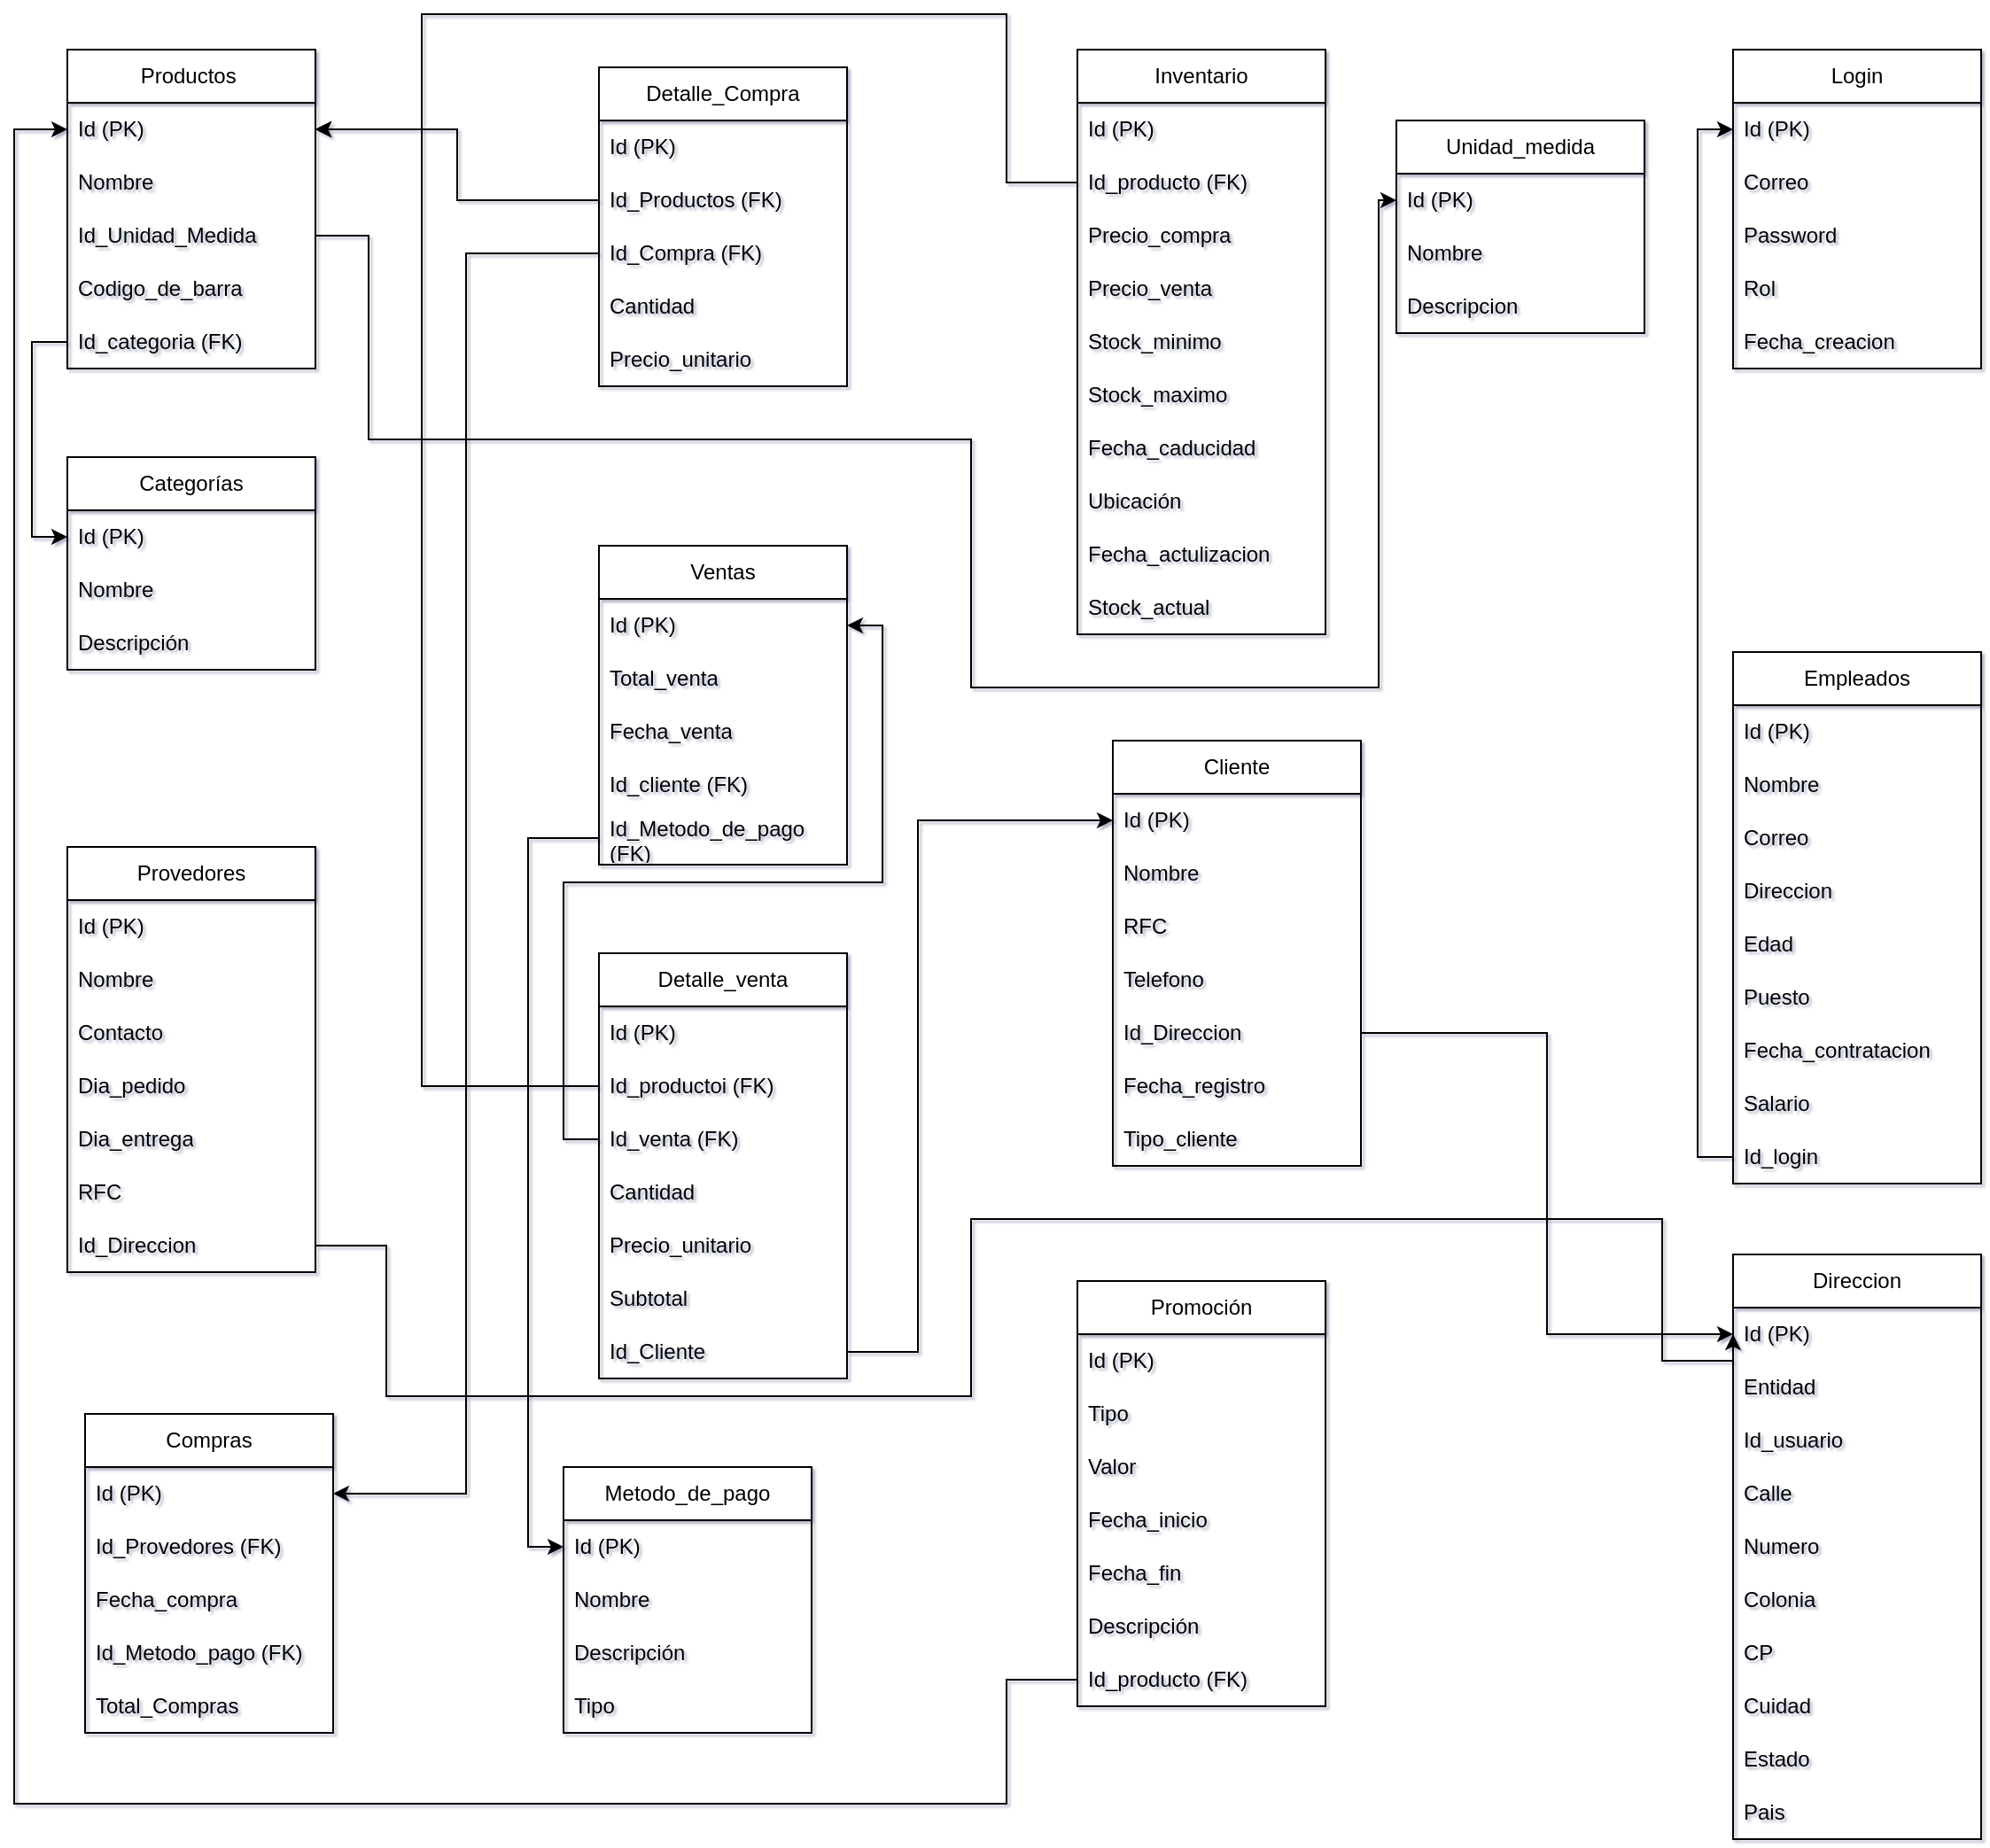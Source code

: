 <mxfile version="28.1.0">
  <diagram name="Página-1" id="s4iE3-bZNJo3ALk9w8a-">
    <mxGraphModel dx="1876" dy="790" grid="1" gridSize="10" guides="1" tooltips="1" connect="1" arrows="1" fold="1" page="1" pageScale="1" pageWidth="850" pageHeight="1100" background="none" math="0" shadow="1">
      <root>
        <mxCell id="0" />
        <mxCell id="1" parent="0" />
        <mxCell id="YJeVbVahB3bCU0krQ_hG-16" value="Compras" style="swimlane;fontStyle=0;childLayout=stackLayout;horizontal=1;startSize=30;horizontalStack=0;resizeParent=1;resizeParentMax=0;resizeLast=0;collapsible=1;marginBottom=0;whiteSpace=wrap;html=1;" parent="1" vertex="1">
          <mxGeometry x="50" y="810" width="140" height="180" as="geometry" />
        </mxCell>
        <mxCell id="YJeVbVahB3bCU0krQ_hG-17" value="Id (PK)" style="text;strokeColor=none;fillColor=none;align=left;verticalAlign=middle;spacingLeft=4;spacingRight=4;overflow=hidden;points=[[0,0.5],[1,0.5]];portConstraint=eastwest;rotatable=0;whiteSpace=wrap;html=1;" parent="YJeVbVahB3bCU0krQ_hG-16" vertex="1">
          <mxGeometry y="30" width="140" height="30" as="geometry" />
        </mxCell>
        <mxCell id="YJeVbVahB3bCU0krQ_hG-18" value="Id_Provedores (FK)" style="text;strokeColor=none;fillColor=none;align=left;verticalAlign=middle;spacingLeft=4;spacingRight=4;overflow=hidden;points=[[0,0.5],[1,0.5]];portConstraint=eastwest;rotatable=0;whiteSpace=wrap;html=1;" parent="YJeVbVahB3bCU0krQ_hG-16" vertex="1">
          <mxGeometry y="60" width="140" height="30" as="geometry" />
        </mxCell>
        <mxCell id="fTcTY6-zN0gqCaQh0SbR-51" value="Fecha_compra" style="text;strokeColor=none;fillColor=none;align=left;verticalAlign=middle;spacingLeft=4;spacingRight=4;overflow=hidden;points=[[0,0.5],[1,0.5]];portConstraint=eastwest;rotatable=0;whiteSpace=wrap;html=1;" parent="YJeVbVahB3bCU0krQ_hG-16" vertex="1">
          <mxGeometry y="90" width="140" height="30" as="geometry" />
        </mxCell>
        <mxCell id="fTcTY6-zN0gqCaQh0SbR-53" value="Id_Metodo_pago (FK)" style="text;strokeColor=none;fillColor=none;align=left;verticalAlign=middle;spacingLeft=4;spacingRight=4;overflow=hidden;points=[[0,0.5],[1,0.5]];portConstraint=eastwest;rotatable=0;whiteSpace=wrap;html=1;" parent="YJeVbVahB3bCU0krQ_hG-16" vertex="1">
          <mxGeometry y="120" width="140" height="30" as="geometry" />
        </mxCell>
        <mxCell id="YJeVbVahB3bCU0krQ_hG-19" value="Total_Compras" style="text;strokeColor=none;fillColor=none;align=left;verticalAlign=middle;spacingLeft=4;spacingRight=4;overflow=hidden;points=[[0,0.5],[1,0.5]];portConstraint=eastwest;rotatable=0;whiteSpace=wrap;html=1;" parent="YJeVbVahB3bCU0krQ_hG-16" vertex="1">
          <mxGeometry y="150" width="140" height="30" as="geometry" />
        </mxCell>
        <mxCell id="YJeVbVahB3bCU0krQ_hG-20" value="Detalle_Compra" style="swimlane;fontStyle=0;childLayout=stackLayout;horizontal=1;startSize=30;horizontalStack=0;resizeParent=1;resizeParentMax=0;resizeLast=0;collapsible=1;marginBottom=0;whiteSpace=wrap;html=1;" parent="1" vertex="1">
          <mxGeometry x="340" y="50" width="140" height="180" as="geometry" />
        </mxCell>
        <mxCell id="YJeVbVahB3bCU0krQ_hG-21" value="Id (PK)" style="text;strokeColor=none;fillColor=none;align=left;verticalAlign=middle;spacingLeft=4;spacingRight=4;overflow=hidden;points=[[0,0.5],[1,0.5]];portConstraint=eastwest;rotatable=0;whiteSpace=wrap;html=1;" parent="YJeVbVahB3bCU0krQ_hG-20" vertex="1">
          <mxGeometry y="30" width="140" height="30" as="geometry" />
        </mxCell>
        <mxCell id="YJeVbVahB3bCU0krQ_hG-22" value="Id_Productos (FK)" style="text;strokeColor=none;fillColor=none;align=left;verticalAlign=middle;spacingLeft=4;spacingRight=4;overflow=hidden;points=[[0,0.5],[1,0.5]];portConstraint=eastwest;rotatable=0;whiteSpace=wrap;html=1;" parent="YJeVbVahB3bCU0krQ_hG-20" vertex="1">
          <mxGeometry y="60" width="140" height="30" as="geometry" />
        </mxCell>
        <mxCell id="YJeVbVahB3bCU0krQ_hG-23" value="Id_Compra (FK)" style="text;strokeColor=none;fillColor=none;align=left;verticalAlign=middle;spacingLeft=4;spacingRight=4;overflow=hidden;points=[[0,0.5],[1,0.5]];portConstraint=eastwest;rotatable=0;whiteSpace=wrap;html=1;" parent="YJeVbVahB3bCU0krQ_hG-20" vertex="1">
          <mxGeometry y="90" width="140" height="30" as="geometry" />
        </mxCell>
        <mxCell id="fTcTY6-zN0gqCaQh0SbR-10" value="Cantidad" style="text;strokeColor=none;fillColor=none;align=left;verticalAlign=middle;spacingLeft=4;spacingRight=4;overflow=hidden;points=[[0,0.5],[1,0.5]];portConstraint=eastwest;rotatable=0;whiteSpace=wrap;html=1;" parent="YJeVbVahB3bCU0krQ_hG-20" vertex="1">
          <mxGeometry y="120" width="140" height="30" as="geometry" />
        </mxCell>
        <mxCell id="YJeVbVahB3bCU0krQ_hG-24" value="Precio_unitario" style="text;strokeColor=none;fillColor=none;align=left;verticalAlign=middle;spacingLeft=4;spacingRight=4;overflow=hidden;points=[[0,0.5],[1,0.5]];portConstraint=eastwest;rotatable=0;whiteSpace=wrap;html=1;" parent="YJeVbVahB3bCU0krQ_hG-20" vertex="1">
          <mxGeometry y="150" width="140" height="30" as="geometry" />
        </mxCell>
        <mxCell id="d5MRXI2OBpAzyRgP1LyC-1" value="Productos&amp;nbsp;" style="swimlane;fontStyle=0;childLayout=stackLayout;horizontal=1;startSize=30;horizontalStack=0;resizeParent=1;resizeParentMax=0;resizeLast=0;collapsible=1;marginBottom=0;whiteSpace=wrap;html=1;" parent="1" vertex="1">
          <mxGeometry x="40" y="40" width="140" height="180" as="geometry" />
        </mxCell>
        <mxCell id="d5MRXI2OBpAzyRgP1LyC-2" value="Id (PK)" style="text;strokeColor=none;fillColor=none;align=left;verticalAlign=middle;spacingLeft=4;spacingRight=4;overflow=hidden;points=[[0,0.5],[1,0.5]];portConstraint=eastwest;rotatable=0;whiteSpace=wrap;html=1;" parent="d5MRXI2OBpAzyRgP1LyC-1" vertex="1">
          <mxGeometry y="30" width="140" height="30" as="geometry" />
        </mxCell>
        <mxCell id="d5MRXI2OBpAzyRgP1LyC-3" value="Nombre" style="text;strokeColor=none;fillColor=none;align=left;verticalAlign=middle;spacingLeft=4;spacingRight=4;overflow=hidden;points=[[0,0.5],[1,0.5]];portConstraint=eastwest;rotatable=0;whiteSpace=wrap;html=1;" parent="d5MRXI2OBpAzyRgP1LyC-1" vertex="1">
          <mxGeometry y="60" width="140" height="30" as="geometry" />
        </mxCell>
        <mxCell id="d5MRXI2OBpAzyRgP1LyC-4" value="Id_Unidad_Medida" style="text;strokeColor=none;fillColor=none;align=left;verticalAlign=middle;spacingLeft=4;spacingRight=4;overflow=hidden;points=[[0,0.5],[1,0.5]];portConstraint=eastwest;rotatable=0;whiteSpace=wrap;html=1;" parent="d5MRXI2OBpAzyRgP1LyC-1" vertex="1">
          <mxGeometry y="90" width="140" height="30" as="geometry" />
        </mxCell>
        <mxCell id="fTcTY6-zN0gqCaQh0SbR-3" value="Codigo_de_barra" style="text;strokeColor=none;fillColor=none;align=left;verticalAlign=middle;spacingLeft=4;spacingRight=4;overflow=hidden;points=[[0,0.5],[1,0.5]];portConstraint=eastwest;rotatable=0;whiteSpace=wrap;html=1;" parent="d5MRXI2OBpAzyRgP1LyC-1" vertex="1">
          <mxGeometry y="120" width="140" height="30" as="geometry" />
        </mxCell>
        <mxCell id="fTcTY6-zN0gqCaQh0SbR-48" value="Id_categoria (FK)" style="text;strokeColor=none;fillColor=none;align=left;verticalAlign=middle;spacingLeft=4;spacingRight=4;overflow=hidden;points=[[0,0.5],[1,0.5]];portConstraint=eastwest;rotatable=0;whiteSpace=wrap;html=1;" parent="d5MRXI2OBpAzyRgP1LyC-1" vertex="1">
          <mxGeometry y="150" width="140" height="30" as="geometry" />
        </mxCell>
        <mxCell id="d5MRXI2OBpAzyRgP1LyC-5" value="Categorías" style="swimlane;fontStyle=0;childLayout=stackLayout;horizontal=1;startSize=30;horizontalStack=0;resizeParent=1;resizeParentMax=0;resizeLast=0;collapsible=1;marginBottom=0;whiteSpace=wrap;html=1;" parent="1" vertex="1">
          <mxGeometry x="40" y="270" width="140" height="120" as="geometry" />
        </mxCell>
        <mxCell id="d5MRXI2OBpAzyRgP1LyC-6" value="Id (PK)" style="text;strokeColor=none;fillColor=none;align=left;verticalAlign=middle;spacingLeft=4;spacingRight=4;overflow=hidden;points=[[0,0.5],[1,0.5]];portConstraint=eastwest;rotatable=0;whiteSpace=wrap;html=1;" parent="d5MRXI2OBpAzyRgP1LyC-5" vertex="1">
          <mxGeometry y="30" width="140" height="30" as="geometry" />
        </mxCell>
        <mxCell id="d5MRXI2OBpAzyRgP1LyC-7" value="Nombre" style="text;strokeColor=none;fillColor=none;align=left;verticalAlign=middle;spacingLeft=4;spacingRight=4;overflow=hidden;points=[[0,0.5],[1,0.5]];portConstraint=eastwest;rotatable=0;whiteSpace=wrap;html=1;" parent="d5MRXI2OBpAzyRgP1LyC-5" vertex="1">
          <mxGeometry y="60" width="140" height="30" as="geometry" />
        </mxCell>
        <mxCell id="fTcTY6-zN0gqCaQh0SbR-49" value="Descripción" style="text;strokeColor=none;fillColor=none;align=left;verticalAlign=middle;spacingLeft=4;spacingRight=4;overflow=hidden;points=[[0,0.5],[1,0.5]];portConstraint=eastwest;rotatable=0;whiteSpace=wrap;html=1;" parent="d5MRXI2OBpAzyRgP1LyC-5" vertex="1">
          <mxGeometry y="90" width="140" height="30" as="geometry" />
        </mxCell>
        <mxCell id="d5MRXI2OBpAzyRgP1LyC-9" value="Provedores" style="swimlane;fontStyle=0;childLayout=stackLayout;horizontal=1;startSize=30;horizontalStack=0;resizeParent=1;resizeParentMax=0;resizeLast=0;collapsible=1;marginBottom=0;whiteSpace=wrap;html=1;" parent="1" vertex="1">
          <mxGeometry x="40" y="490" width="140" height="240" as="geometry" />
        </mxCell>
        <mxCell id="d5MRXI2OBpAzyRgP1LyC-10" value="Id (PK)" style="text;strokeColor=none;fillColor=none;align=left;verticalAlign=middle;spacingLeft=4;spacingRight=4;overflow=hidden;points=[[0,0.5],[1,0.5]];portConstraint=eastwest;rotatable=0;whiteSpace=wrap;html=1;" parent="d5MRXI2OBpAzyRgP1LyC-9" vertex="1">
          <mxGeometry y="30" width="140" height="30" as="geometry" />
        </mxCell>
        <mxCell id="d5MRXI2OBpAzyRgP1LyC-11" value="Nombre" style="text;strokeColor=none;fillColor=none;align=left;verticalAlign=middle;spacingLeft=4;spacingRight=4;overflow=hidden;points=[[0,0.5],[1,0.5]];portConstraint=eastwest;rotatable=0;whiteSpace=wrap;html=1;" parent="d5MRXI2OBpAzyRgP1LyC-9" vertex="1">
          <mxGeometry y="60" width="140" height="30" as="geometry" />
        </mxCell>
        <mxCell id="d5MRXI2OBpAzyRgP1LyC-12" value="Contacto" style="text;strokeColor=none;fillColor=none;align=left;verticalAlign=middle;spacingLeft=4;spacingRight=4;overflow=hidden;points=[[0,0.5],[1,0.5]];portConstraint=eastwest;rotatable=0;whiteSpace=wrap;html=1;" parent="d5MRXI2OBpAzyRgP1LyC-9" vertex="1">
          <mxGeometry y="90" width="140" height="30" as="geometry" />
        </mxCell>
        <mxCell id="d5MRXI2OBpAzyRgP1LyC-13" value="Dia_pedido" style="text;strokeColor=none;fillColor=none;align=left;verticalAlign=middle;spacingLeft=4;spacingRight=4;overflow=hidden;points=[[0,0.5],[1,0.5]];portConstraint=eastwest;rotatable=0;whiteSpace=wrap;html=1;" parent="d5MRXI2OBpAzyRgP1LyC-9" vertex="1">
          <mxGeometry y="120" width="140" height="30" as="geometry" />
        </mxCell>
        <mxCell id="d5MRXI2OBpAzyRgP1LyC-14" value="Dia_entrega" style="text;strokeColor=none;fillColor=none;align=left;verticalAlign=middle;spacingLeft=4;spacingRight=4;overflow=hidden;points=[[0,0.5],[1,0.5]];portConstraint=eastwest;rotatable=0;whiteSpace=wrap;html=1;" parent="d5MRXI2OBpAzyRgP1LyC-9" vertex="1">
          <mxGeometry y="150" width="140" height="30" as="geometry" />
        </mxCell>
        <mxCell id="fTcTY6-zN0gqCaQh0SbR-5" value="RFC" style="text;strokeColor=none;fillColor=none;align=left;verticalAlign=middle;spacingLeft=4;spacingRight=4;overflow=hidden;points=[[0,0.5],[1,0.5]];portConstraint=eastwest;rotatable=0;whiteSpace=wrap;html=1;" parent="d5MRXI2OBpAzyRgP1LyC-9" vertex="1">
          <mxGeometry y="180" width="140" height="30" as="geometry" />
        </mxCell>
        <mxCell id="fTcTY6-zN0gqCaQh0SbR-6" value="Id_Direccion" style="text;strokeColor=none;fillColor=none;align=left;verticalAlign=middle;spacingLeft=4;spacingRight=4;overflow=hidden;points=[[0,0.5],[1,0.5]];portConstraint=eastwest;rotatable=0;whiteSpace=wrap;html=1;" parent="d5MRXI2OBpAzyRgP1LyC-9" vertex="1">
          <mxGeometry y="210" width="140" height="30" as="geometry" />
        </mxCell>
        <mxCell id="d5MRXI2OBpAzyRgP1LyC-15" value="Ventas" style="swimlane;fontStyle=0;childLayout=stackLayout;horizontal=1;startSize=30;horizontalStack=0;resizeParent=1;resizeParentMax=0;resizeLast=0;collapsible=1;marginBottom=0;whiteSpace=wrap;html=1;" parent="1" vertex="1">
          <mxGeometry x="340" y="320" width="140" height="180" as="geometry" />
        </mxCell>
        <mxCell id="d5MRXI2OBpAzyRgP1LyC-16" value="Id (PK)" style="text;strokeColor=none;fillColor=none;align=left;verticalAlign=middle;spacingLeft=4;spacingRight=4;overflow=hidden;points=[[0,0.5],[1,0.5]];portConstraint=eastwest;rotatable=0;whiteSpace=wrap;html=1;" parent="d5MRXI2OBpAzyRgP1LyC-15" vertex="1">
          <mxGeometry y="30" width="140" height="30" as="geometry" />
        </mxCell>
        <mxCell id="d5MRXI2OBpAzyRgP1LyC-17" value="Total_venta" style="text;strokeColor=none;fillColor=none;align=left;verticalAlign=middle;spacingLeft=4;spacingRight=4;overflow=hidden;points=[[0,0.5],[1,0.5]];portConstraint=eastwest;rotatable=0;whiteSpace=wrap;html=1;" parent="d5MRXI2OBpAzyRgP1LyC-15" vertex="1">
          <mxGeometry y="60" width="140" height="30" as="geometry" />
        </mxCell>
        <mxCell id="d5MRXI2OBpAzyRgP1LyC-18" value="Fecha_venta" style="text;strokeColor=none;fillColor=none;align=left;verticalAlign=middle;spacingLeft=4;spacingRight=4;overflow=hidden;points=[[0,0.5],[1,0.5]];portConstraint=eastwest;rotatable=0;whiteSpace=wrap;html=1;" parent="d5MRXI2OBpAzyRgP1LyC-15" vertex="1">
          <mxGeometry y="90" width="140" height="30" as="geometry" />
        </mxCell>
        <mxCell id="d5MRXI2OBpAzyRgP1LyC-19" value="Id_cliente (FK)" style="text;strokeColor=none;fillColor=none;align=left;verticalAlign=middle;spacingLeft=4;spacingRight=4;overflow=hidden;points=[[0,0.5],[1,0.5]];portConstraint=eastwest;rotatable=0;whiteSpace=wrap;html=1;" parent="d5MRXI2OBpAzyRgP1LyC-15" vertex="1">
          <mxGeometry y="120" width="140" height="30" as="geometry" />
        </mxCell>
        <mxCell id="fTcTY6-zN0gqCaQh0SbR-18" value="Id_Metodo_de_pago (FK)" style="text;strokeColor=none;fillColor=none;align=left;verticalAlign=middle;spacingLeft=4;spacingRight=4;overflow=hidden;points=[[0,0.5],[1,0.5]];portConstraint=eastwest;rotatable=0;whiteSpace=wrap;html=1;" parent="d5MRXI2OBpAzyRgP1LyC-15" vertex="1">
          <mxGeometry y="150" width="140" height="30" as="geometry" />
        </mxCell>
        <mxCell id="d5MRXI2OBpAzyRgP1LyC-20" value="Detalle_venta" style="swimlane;fontStyle=0;childLayout=stackLayout;horizontal=1;startSize=30;horizontalStack=0;resizeParent=1;resizeParentMax=0;resizeLast=0;collapsible=1;marginBottom=0;whiteSpace=wrap;html=1;" parent="1" vertex="1">
          <mxGeometry x="340" y="550" width="140" height="240" as="geometry" />
        </mxCell>
        <mxCell id="d5MRXI2OBpAzyRgP1LyC-21" value="Id (PK)" style="text;strokeColor=none;fillColor=none;align=left;verticalAlign=middle;spacingLeft=4;spacingRight=4;overflow=hidden;points=[[0,0.5],[1,0.5]];portConstraint=eastwest;rotatable=0;whiteSpace=wrap;html=1;" parent="d5MRXI2OBpAzyRgP1LyC-20" vertex="1">
          <mxGeometry y="30" width="140" height="30" as="geometry" />
        </mxCell>
        <mxCell id="d5MRXI2OBpAzyRgP1LyC-22" value="Id_productoi (FK)" style="text;strokeColor=none;fillColor=none;align=left;verticalAlign=middle;spacingLeft=4;spacingRight=4;overflow=hidden;points=[[0,0.5],[1,0.5]];portConstraint=eastwest;rotatable=0;whiteSpace=wrap;html=1;" parent="d5MRXI2OBpAzyRgP1LyC-20" vertex="1">
          <mxGeometry y="60" width="140" height="30" as="geometry" />
        </mxCell>
        <mxCell id="d5MRXI2OBpAzyRgP1LyC-23" value="Id_venta (FK)" style="text;strokeColor=none;fillColor=none;align=left;verticalAlign=middle;spacingLeft=4;spacingRight=4;overflow=hidden;points=[[0,0.5],[1,0.5]];portConstraint=eastwest;rotatable=0;whiteSpace=wrap;html=1;" parent="d5MRXI2OBpAzyRgP1LyC-20" vertex="1">
          <mxGeometry y="90" width="140" height="30" as="geometry" />
        </mxCell>
        <mxCell id="d5MRXI2OBpAzyRgP1LyC-24" value="Cantidad" style="text;strokeColor=none;fillColor=none;align=left;verticalAlign=middle;spacingLeft=4;spacingRight=4;overflow=hidden;points=[[0,0.5],[1,0.5]];portConstraint=eastwest;rotatable=0;whiteSpace=wrap;html=1;" parent="d5MRXI2OBpAzyRgP1LyC-20" vertex="1">
          <mxGeometry y="120" width="140" height="30" as="geometry" />
        </mxCell>
        <mxCell id="fTcTY6-zN0gqCaQh0SbR-42" value="Precio_unitario" style="text;strokeColor=none;fillColor=none;align=left;verticalAlign=middle;spacingLeft=4;spacingRight=4;overflow=hidden;points=[[0,0.5],[1,0.5]];portConstraint=eastwest;rotatable=0;whiteSpace=wrap;html=1;" parent="d5MRXI2OBpAzyRgP1LyC-20" vertex="1">
          <mxGeometry y="150" width="140" height="30" as="geometry" />
        </mxCell>
        <mxCell id="fTcTY6-zN0gqCaQh0SbR-43" value="Subtotal" style="text;strokeColor=none;fillColor=none;align=left;verticalAlign=middle;spacingLeft=4;spacingRight=4;overflow=hidden;points=[[0,0.5],[1,0.5]];portConstraint=eastwest;rotatable=0;whiteSpace=wrap;html=1;" parent="d5MRXI2OBpAzyRgP1LyC-20" vertex="1">
          <mxGeometry y="180" width="140" height="30" as="geometry" />
        </mxCell>
        <mxCell id="9qSJsXjhK35LkhA7qjDw-17" value="Id_Cliente" style="text;strokeColor=none;fillColor=none;align=left;verticalAlign=middle;spacingLeft=4;spacingRight=4;overflow=hidden;points=[[0,0.5],[1,0.5]];portConstraint=eastwest;rotatable=0;whiteSpace=wrap;html=1;" vertex="1" parent="d5MRXI2OBpAzyRgP1LyC-20">
          <mxGeometry y="210" width="140" height="30" as="geometry" />
        </mxCell>
        <mxCell id="d5MRXI2OBpAzyRgP1LyC-25" value="Inventario" style="swimlane;fontStyle=0;childLayout=stackLayout;horizontal=1;startSize=30;horizontalStack=0;resizeParent=1;resizeParentMax=0;resizeLast=0;collapsible=1;marginBottom=0;whiteSpace=wrap;html=1;" parent="1" vertex="1">
          <mxGeometry x="610" y="40" width="140" height="330" as="geometry" />
        </mxCell>
        <mxCell id="d5MRXI2OBpAzyRgP1LyC-26" value="Id (PK)" style="text;strokeColor=none;fillColor=none;align=left;verticalAlign=middle;spacingLeft=4;spacingRight=4;overflow=hidden;points=[[0,0.5],[1,0.5]];portConstraint=eastwest;rotatable=0;whiteSpace=wrap;html=1;" parent="d5MRXI2OBpAzyRgP1LyC-25" vertex="1">
          <mxGeometry y="30" width="140" height="30" as="geometry" />
        </mxCell>
        <mxCell id="d5MRXI2OBpAzyRgP1LyC-27" value="Id_producto (FK)" style="text;strokeColor=none;fillColor=none;align=left;verticalAlign=middle;spacingLeft=4;spacingRight=4;overflow=hidden;points=[[0,0.5],[1,0.5]];portConstraint=eastwest;rotatable=0;whiteSpace=wrap;html=1;" parent="d5MRXI2OBpAzyRgP1LyC-25" vertex="1">
          <mxGeometry y="60" width="140" height="30" as="geometry" />
        </mxCell>
        <mxCell id="d5MRXI2OBpAzyRgP1LyC-28" value="Precio_compra" style="text;strokeColor=none;fillColor=none;align=left;verticalAlign=middle;spacingLeft=4;spacingRight=4;overflow=hidden;points=[[0,0.5],[1,0.5]];portConstraint=eastwest;rotatable=0;whiteSpace=wrap;html=1;" parent="d5MRXI2OBpAzyRgP1LyC-25" vertex="1">
          <mxGeometry y="90" width="140" height="30" as="geometry" />
        </mxCell>
        <mxCell id="d5MRXI2OBpAzyRgP1LyC-29" value="Precio_venta" style="text;strokeColor=none;fillColor=none;align=left;verticalAlign=middle;spacingLeft=4;spacingRight=4;overflow=hidden;points=[[0,0.5],[1,0.5]];portConstraint=eastwest;rotatable=0;whiteSpace=wrap;html=1;" parent="d5MRXI2OBpAzyRgP1LyC-25" vertex="1">
          <mxGeometry y="120" width="140" height="30" as="geometry" />
        </mxCell>
        <mxCell id="d5MRXI2OBpAzyRgP1LyC-30" value="Stock_minimo" style="text;strokeColor=none;fillColor=none;align=left;verticalAlign=middle;spacingLeft=4;spacingRight=4;overflow=hidden;points=[[0,0.5],[1,0.5]];portConstraint=eastwest;rotatable=0;whiteSpace=wrap;html=1;" parent="d5MRXI2OBpAzyRgP1LyC-25" vertex="1">
          <mxGeometry y="150" width="140" height="30" as="geometry" />
        </mxCell>
        <mxCell id="d5MRXI2OBpAzyRgP1LyC-31" value="Stock_maximo" style="text;strokeColor=none;fillColor=none;align=left;verticalAlign=middle;spacingLeft=4;spacingRight=4;overflow=hidden;points=[[0,0.5],[1,0.5]];portConstraint=eastwest;rotatable=0;whiteSpace=wrap;html=1;" parent="d5MRXI2OBpAzyRgP1LyC-25" vertex="1">
          <mxGeometry y="180" width="140" height="30" as="geometry" />
        </mxCell>
        <mxCell id="d5MRXI2OBpAzyRgP1LyC-32" value="Fecha_caducidad" style="text;strokeColor=none;fillColor=none;align=left;verticalAlign=middle;spacingLeft=4;spacingRight=4;overflow=hidden;points=[[0,0.5],[1,0.5]];portConstraint=eastwest;rotatable=0;whiteSpace=wrap;html=1;" parent="d5MRXI2OBpAzyRgP1LyC-25" vertex="1">
          <mxGeometry y="210" width="140" height="30" as="geometry" />
        </mxCell>
        <mxCell id="fTcTY6-zN0gqCaQh0SbR-14" value="Ubicación" style="text;strokeColor=none;fillColor=none;align=left;verticalAlign=middle;spacingLeft=4;spacingRight=4;overflow=hidden;points=[[0,0.5],[1,0.5]];portConstraint=eastwest;rotatable=0;whiteSpace=wrap;html=1;" parent="d5MRXI2OBpAzyRgP1LyC-25" vertex="1">
          <mxGeometry y="240" width="140" height="30" as="geometry" />
        </mxCell>
        <mxCell id="fTcTY6-zN0gqCaQh0SbR-15" value="Fecha_actulizacion" style="text;strokeColor=none;fillColor=none;align=left;verticalAlign=middle;spacingLeft=4;spacingRight=4;overflow=hidden;points=[[0,0.5],[1,0.5]];portConstraint=eastwest;rotatable=0;whiteSpace=wrap;html=1;" parent="d5MRXI2OBpAzyRgP1LyC-25" vertex="1">
          <mxGeometry y="270" width="140" height="30" as="geometry" />
        </mxCell>
        <mxCell id="fTcTY6-zN0gqCaQh0SbR-45" value="Stock_actual" style="text;strokeColor=none;fillColor=none;align=left;verticalAlign=middle;spacingLeft=4;spacingRight=4;overflow=hidden;points=[[0,0.5],[1,0.5]];portConstraint=eastwest;rotatable=0;whiteSpace=wrap;html=1;" parent="d5MRXI2OBpAzyRgP1LyC-25" vertex="1">
          <mxGeometry y="300" width="140" height="30" as="geometry" />
        </mxCell>
        <mxCell id="d5MRXI2OBpAzyRgP1LyC-33" value="Cliente" style="swimlane;fontStyle=0;childLayout=stackLayout;horizontal=1;startSize=30;horizontalStack=0;resizeParent=1;resizeParentMax=0;resizeLast=0;collapsible=1;marginBottom=0;whiteSpace=wrap;html=1;" parent="1" vertex="1">
          <mxGeometry x="630" y="430" width="140" height="240" as="geometry" />
        </mxCell>
        <mxCell id="d5MRXI2OBpAzyRgP1LyC-34" value="Id (PK)" style="text;strokeColor=none;fillColor=none;align=left;verticalAlign=middle;spacingLeft=4;spacingRight=4;overflow=hidden;points=[[0,0.5],[1,0.5]];portConstraint=eastwest;rotatable=0;whiteSpace=wrap;html=1;" parent="d5MRXI2OBpAzyRgP1LyC-33" vertex="1">
          <mxGeometry y="30" width="140" height="30" as="geometry" />
        </mxCell>
        <mxCell id="d5MRXI2OBpAzyRgP1LyC-35" value="Nombre" style="text;strokeColor=none;fillColor=none;align=left;verticalAlign=middle;spacingLeft=4;spacingRight=4;overflow=hidden;points=[[0,0.5],[1,0.5]];portConstraint=eastwest;rotatable=0;whiteSpace=wrap;html=1;" parent="d5MRXI2OBpAzyRgP1LyC-33" vertex="1">
          <mxGeometry y="60" width="140" height="30" as="geometry" />
        </mxCell>
        <mxCell id="d5MRXI2OBpAzyRgP1LyC-53" value="RFC" style="text;strokeColor=none;fillColor=none;align=left;verticalAlign=middle;spacingLeft=4;spacingRight=4;overflow=hidden;points=[[0,0.5],[1,0.5]];portConstraint=eastwest;rotatable=0;whiteSpace=wrap;html=1;" parent="d5MRXI2OBpAzyRgP1LyC-33" vertex="1">
          <mxGeometry y="90" width="140" height="30" as="geometry" />
        </mxCell>
        <mxCell id="d5MRXI2OBpAzyRgP1LyC-54" value="Telefono" style="text;strokeColor=none;fillColor=none;align=left;verticalAlign=middle;spacingLeft=4;spacingRight=4;overflow=hidden;points=[[0,0.5],[1,0.5]];portConstraint=eastwest;rotatable=0;whiteSpace=wrap;html=1;" parent="d5MRXI2OBpAzyRgP1LyC-33" vertex="1">
          <mxGeometry y="120" width="140" height="30" as="geometry" />
        </mxCell>
        <mxCell id="d5MRXI2OBpAzyRgP1LyC-55" value="Id_Direccion" style="text;strokeColor=none;fillColor=none;align=left;verticalAlign=middle;spacingLeft=4;spacingRight=4;overflow=hidden;points=[[0,0.5],[1,0.5]];portConstraint=eastwest;rotatable=0;whiteSpace=wrap;html=1;" parent="d5MRXI2OBpAzyRgP1LyC-33" vertex="1">
          <mxGeometry y="150" width="140" height="30" as="geometry" />
        </mxCell>
        <mxCell id="fTcTY6-zN0gqCaQh0SbR-16" value="Fecha_registro" style="text;strokeColor=none;fillColor=none;align=left;verticalAlign=middle;spacingLeft=4;spacingRight=4;overflow=hidden;points=[[0,0.5],[1,0.5]];portConstraint=eastwest;rotatable=0;whiteSpace=wrap;html=1;" parent="d5MRXI2OBpAzyRgP1LyC-33" vertex="1">
          <mxGeometry y="180" width="140" height="30" as="geometry" />
        </mxCell>
        <mxCell id="fTcTY6-zN0gqCaQh0SbR-17" value="Tipo_cliente" style="text;strokeColor=none;fillColor=none;align=left;verticalAlign=middle;spacingLeft=4;spacingRight=4;overflow=hidden;points=[[0,0.5],[1,0.5]];portConstraint=eastwest;rotatable=0;whiteSpace=wrap;html=1;" parent="d5MRXI2OBpAzyRgP1LyC-33" vertex="1">
          <mxGeometry y="210" width="140" height="30" as="geometry" />
        </mxCell>
        <mxCell id="d5MRXI2OBpAzyRgP1LyC-37" value="Empleados" style="swimlane;fontStyle=0;childLayout=stackLayout;horizontal=1;startSize=30;horizontalStack=0;resizeParent=1;resizeParentMax=0;resizeLast=0;collapsible=1;marginBottom=0;whiteSpace=wrap;html=1;" parent="1" vertex="1">
          <mxGeometry x="980" y="380" width="140" height="300" as="geometry" />
        </mxCell>
        <mxCell id="d5MRXI2OBpAzyRgP1LyC-38" value="Id (PK)" style="text;strokeColor=none;fillColor=none;align=left;verticalAlign=middle;spacingLeft=4;spacingRight=4;overflow=hidden;points=[[0,0.5],[1,0.5]];portConstraint=eastwest;rotatable=0;whiteSpace=wrap;html=1;" parent="d5MRXI2OBpAzyRgP1LyC-37" vertex="1">
          <mxGeometry y="30" width="140" height="30" as="geometry" />
        </mxCell>
        <mxCell id="d5MRXI2OBpAzyRgP1LyC-39" value="Nombre" style="text;strokeColor=none;fillColor=none;align=left;verticalAlign=middle;spacingLeft=4;spacingRight=4;overflow=hidden;points=[[0,0.5],[1,0.5]];portConstraint=eastwest;rotatable=0;whiteSpace=wrap;html=1;" parent="d5MRXI2OBpAzyRgP1LyC-37" vertex="1">
          <mxGeometry y="60" width="140" height="30" as="geometry" />
        </mxCell>
        <mxCell id="d5MRXI2OBpAzyRgP1LyC-40" value="Correo" style="text;strokeColor=none;fillColor=none;align=left;verticalAlign=middle;spacingLeft=4;spacingRight=4;overflow=hidden;points=[[0,0.5],[1,0.5]];portConstraint=eastwest;rotatable=0;whiteSpace=wrap;html=1;" parent="d5MRXI2OBpAzyRgP1LyC-37" vertex="1">
          <mxGeometry y="90" width="140" height="30" as="geometry" />
        </mxCell>
        <mxCell id="d5MRXI2OBpAzyRgP1LyC-41" value="Direccion" style="text;strokeColor=none;fillColor=none;align=left;verticalAlign=middle;spacingLeft=4;spacingRight=4;overflow=hidden;points=[[0,0.5],[1,0.5]];portConstraint=eastwest;rotatable=0;whiteSpace=wrap;html=1;" parent="d5MRXI2OBpAzyRgP1LyC-37" vertex="1">
          <mxGeometry y="120" width="140" height="30" as="geometry" />
        </mxCell>
        <mxCell id="d5MRXI2OBpAzyRgP1LyC-44" value="Edad" style="text;strokeColor=none;fillColor=none;align=left;verticalAlign=middle;spacingLeft=4;spacingRight=4;overflow=hidden;points=[[0,0.5],[1,0.5]];portConstraint=eastwest;rotatable=0;whiteSpace=wrap;html=1;" parent="d5MRXI2OBpAzyRgP1LyC-37" vertex="1">
          <mxGeometry y="150" width="140" height="30" as="geometry" />
        </mxCell>
        <mxCell id="fTcTY6-zN0gqCaQh0SbR-1" value="Puesto" style="text;strokeColor=none;fillColor=none;align=left;verticalAlign=middle;spacingLeft=4;spacingRight=4;overflow=hidden;points=[[0,0.5],[1,0.5]];portConstraint=eastwest;rotatable=0;whiteSpace=wrap;html=1;" parent="d5MRXI2OBpAzyRgP1LyC-37" vertex="1">
          <mxGeometry y="180" width="140" height="30" as="geometry" />
        </mxCell>
        <mxCell id="fTcTY6-zN0gqCaQh0SbR-22" value="Fecha_contratacion" style="text;strokeColor=none;fillColor=none;align=left;verticalAlign=middle;spacingLeft=4;spacingRight=4;overflow=hidden;points=[[0,0.5],[1,0.5]];portConstraint=eastwest;rotatable=0;whiteSpace=wrap;html=1;" parent="d5MRXI2OBpAzyRgP1LyC-37" vertex="1">
          <mxGeometry y="210" width="140" height="30" as="geometry" />
        </mxCell>
        <mxCell id="fTcTY6-zN0gqCaQh0SbR-23" value="Salario" style="text;strokeColor=none;fillColor=none;align=left;verticalAlign=middle;spacingLeft=4;spacingRight=4;overflow=hidden;points=[[0,0.5],[1,0.5]];portConstraint=eastwest;rotatable=0;whiteSpace=wrap;html=1;" parent="d5MRXI2OBpAzyRgP1LyC-37" vertex="1">
          <mxGeometry y="240" width="140" height="30" as="geometry" />
        </mxCell>
        <mxCell id="9qSJsXjhK35LkhA7qjDw-14" value="Id_login" style="text;strokeColor=none;fillColor=none;align=left;verticalAlign=middle;spacingLeft=4;spacingRight=4;overflow=hidden;points=[[0,0.5],[1,0.5]];portConstraint=eastwest;rotatable=0;whiteSpace=wrap;html=1;" vertex="1" parent="d5MRXI2OBpAzyRgP1LyC-37">
          <mxGeometry y="270" width="140" height="30" as="geometry" />
        </mxCell>
        <mxCell id="d5MRXI2OBpAzyRgP1LyC-45" value="Login" style="swimlane;fontStyle=0;childLayout=stackLayout;horizontal=1;startSize=30;horizontalStack=0;resizeParent=1;resizeParentMax=0;resizeLast=0;collapsible=1;marginBottom=0;whiteSpace=wrap;html=1;" parent="1" vertex="1">
          <mxGeometry x="980" y="40" width="140" height="180" as="geometry" />
        </mxCell>
        <mxCell id="d5MRXI2OBpAzyRgP1LyC-46" value="Id (PK)" style="text;strokeColor=none;fillColor=none;align=left;verticalAlign=middle;spacingLeft=4;spacingRight=4;overflow=hidden;points=[[0,0.5],[1,0.5]];portConstraint=eastwest;rotatable=0;whiteSpace=wrap;html=1;" parent="d5MRXI2OBpAzyRgP1LyC-45" vertex="1">
          <mxGeometry y="30" width="140" height="30" as="geometry" />
        </mxCell>
        <mxCell id="fTcTY6-zN0gqCaQh0SbR-2" value="Correo" style="text;strokeColor=none;fillColor=none;align=left;verticalAlign=middle;spacingLeft=4;spacingRight=4;overflow=hidden;points=[[0,0.5],[1,0.5]];portConstraint=eastwest;rotatable=0;whiteSpace=wrap;html=1;" parent="d5MRXI2OBpAzyRgP1LyC-45" vertex="1">
          <mxGeometry y="60" width="140" height="30" as="geometry" />
        </mxCell>
        <mxCell id="d5MRXI2OBpAzyRgP1LyC-48" value="Password" style="text;strokeColor=none;fillColor=none;align=left;verticalAlign=middle;spacingLeft=4;spacingRight=4;overflow=hidden;points=[[0,0.5],[1,0.5]];portConstraint=eastwest;rotatable=0;whiteSpace=wrap;html=1;" parent="d5MRXI2OBpAzyRgP1LyC-45" vertex="1">
          <mxGeometry y="90" width="140" height="30" as="geometry" />
        </mxCell>
        <mxCell id="fTcTY6-zN0gqCaQh0SbR-19" value="Rol" style="text;strokeColor=none;fillColor=none;align=left;verticalAlign=middle;spacingLeft=4;spacingRight=4;overflow=hidden;points=[[0,0.5],[1,0.5]];portConstraint=eastwest;rotatable=0;whiteSpace=wrap;html=1;" parent="d5MRXI2OBpAzyRgP1LyC-45" vertex="1">
          <mxGeometry y="120" width="140" height="30" as="geometry" />
        </mxCell>
        <mxCell id="fTcTY6-zN0gqCaQh0SbR-21" value="Fecha_creacion" style="text;strokeColor=none;fillColor=none;align=left;verticalAlign=middle;spacingLeft=4;spacingRight=4;overflow=hidden;points=[[0,0.5],[1,0.5]];portConstraint=eastwest;rotatable=0;whiteSpace=wrap;html=1;" parent="d5MRXI2OBpAzyRgP1LyC-45" vertex="1">
          <mxGeometry y="150" width="140" height="30" as="geometry" />
        </mxCell>
        <mxCell id="fTcTY6-zN0gqCaQh0SbR-24" value="Promoción" style="swimlane;fontStyle=0;childLayout=stackLayout;horizontal=1;startSize=30;horizontalStack=0;resizeParent=1;resizeParentMax=0;resizeLast=0;collapsible=1;marginBottom=0;whiteSpace=wrap;html=1;" parent="1" vertex="1">
          <mxGeometry x="610" y="735" width="140" height="240" as="geometry" />
        </mxCell>
        <mxCell id="fTcTY6-zN0gqCaQh0SbR-25" value="Id (PK)" style="text;strokeColor=none;fillColor=none;align=left;verticalAlign=middle;spacingLeft=4;spacingRight=4;overflow=hidden;points=[[0,0.5],[1,0.5]];portConstraint=eastwest;rotatable=0;whiteSpace=wrap;html=1;" parent="fTcTY6-zN0gqCaQh0SbR-24" vertex="1">
          <mxGeometry y="30" width="140" height="30" as="geometry" />
        </mxCell>
        <mxCell id="fTcTY6-zN0gqCaQh0SbR-26" value="Tipo" style="text;strokeColor=none;fillColor=none;align=left;verticalAlign=middle;spacingLeft=4;spacingRight=4;overflow=hidden;points=[[0,0.5],[1,0.5]];portConstraint=eastwest;rotatable=0;whiteSpace=wrap;html=1;" parent="fTcTY6-zN0gqCaQh0SbR-24" vertex="1">
          <mxGeometry y="60" width="140" height="30" as="geometry" />
        </mxCell>
        <mxCell id="fTcTY6-zN0gqCaQh0SbR-27" value="Valor" style="text;strokeColor=none;fillColor=none;align=left;verticalAlign=middle;spacingLeft=4;spacingRight=4;overflow=hidden;points=[[0,0.5],[1,0.5]];portConstraint=eastwest;rotatable=0;whiteSpace=wrap;html=1;" parent="fTcTY6-zN0gqCaQh0SbR-24" vertex="1">
          <mxGeometry y="90" width="140" height="30" as="geometry" />
        </mxCell>
        <mxCell id="fTcTY6-zN0gqCaQh0SbR-28" value="Fecha_inicio" style="text;strokeColor=none;fillColor=none;align=left;verticalAlign=middle;spacingLeft=4;spacingRight=4;overflow=hidden;points=[[0,0.5],[1,0.5]];portConstraint=eastwest;rotatable=0;whiteSpace=wrap;html=1;" parent="fTcTY6-zN0gqCaQh0SbR-24" vertex="1">
          <mxGeometry y="120" width="140" height="30" as="geometry" />
        </mxCell>
        <mxCell id="fTcTY6-zN0gqCaQh0SbR-29" value="Fecha_fin" style="text;strokeColor=none;fillColor=none;align=left;verticalAlign=middle;spacingLeft=4;spacingRight=4;overflow=hidden;points=[[0,0.5],[1,0.5]];portConstraint=eastwest;rotatable=0;whiteSpace=wrap;html=1;" parent="fTcTY6-zN0gqCaQh0SbR-24" vertex="1">
          <mxGeometry y="150" width="140" height="30" as="geometry" />
        </mxCell>
        <mxCell id="fTcTY6-zN0gqCaQh0SbR-47" value="Descripción" style="text;strokeColor=none;fillColor=none;align=left;verticalAlign=middle;spacingLeft=4;spacingRight=4;overflow=hidden;points=[[0,0.5],[1,0.5]];portConstraint=eastwest;rotatable=0;whiteSpace=wrap;html=1;" parent="fTcTY6-zN0gqCaQh0SbR-24" vertex="1">
          <mxGeometry y="180" width="140" height="30" as="geometry" />
        </mxCell>
        <mxCell id="fTcTY6-zN0gqCaQh0SbR-30" value="Id_producto (FK)" style="text;strokeColor=none;fillColor=none;align=left;verticalAlign=middle;spacingLeft=4;spacingRight=4;overflow=hidden;points=[[0,0.5],[1,0.5]];portConstraint=eastwest;rotatable=0;whiteSpace=wrap;html=1;" parent="fTcTY6-zN0gqCaQh0SbR-24" vertex="1">
          <mxGeometry y="210" width="140" height="30" as="geometry" />
        </mxCell>
        <mxCell id="fTcTY6-zN0gqCaQh0SbR-31" value="Direccion" style="swimlane;fontStyle=0;childLayout=stackLayout;horizontal=1;startSize=30;horizontalStack=0;resizeParent=1;resizeParentMax=0;resizeLast=0;collapsible=1;marginBottom=0;whiteSpace=wrap;html=1;" parent="1" vertex="1">
          <mxGeometry x="980" y="720" width="140" height="330" as="geometry" />
        </mxCell>
        <mxCell id="fTcTY6-zN0gqCaQh0SbR-32" value="Id (PK)" style="text;strokeColor=none;fillColor=none;align=left;verticalAlign=middle;spacingLeft=4;spacingRight=4;overflow=hidden;points=[[0,0.5],[1,0.5]];portConstraint=eastwest;rotatable=0;whiteSpace=wrap;html=1;" parent="fTcTY6-zN0gqCaQh0SbR-31" vertex="1">
          <mxGeometry y="30" width="140" height="30" as="geometry" />
        </mxCell>
        <mxCell id="fTcTY6-zN0gqCaQh0SbR-33" value="Entidad" style="text;strokeColor=none;fillColor=none;align=left;verticalAlign=middle;spacingLeft=4;spacingRight=4;overflow=hidden;points=[[0,0.5],[1,0.5]];portConstraint=eastwest;rotatable=0;whiteSpace=wrap;html=1;" parent="fTcTY6-zN0gqCaQh0SbR-31" vertex="1">
          <mxGeometry y="60" width="140" height="30" as="geometry" />
        </mxCell>
        <mxCell id="fTcTY6-zN0gqCaQh0SbR-34" value="Id_usuario" style="text;strokeColor=none;fillColor=none;align=left;verticalAlign=middle;spacingLeft=4;spacingRight=4;overflow=hidden;points=[[0,0.5],[1,0.5]];portConstraint=eastwest;rotatable=0;whiteSpace=wrap;html=1;" parent="fTcTY6-zN0gqCaQh0SbR-31" vertex="1">
          <mxGeometry y="90" width="140" height="30" as="geometry" />
        </mxCell>
        <mxCell id="fTcTY6-zN0gqCaQh0SbR-35" value="Calle" style="text;strokeColor=none;fillColor=none;align=left;verticalAlign=middle;spacingLeft=4;spacingRight=4;overflow=hidden;points=[[0,0.5],[1,0.5]];portConstraint=eastwest;rotatable=0;whiteSpace=wrap;html=1;" parent="fTcTY6-zN0gqCaQh0SbR-31" vertex="1">
          <mxGeometry y="120" width="140" height="30" as="geometry" />
        </mxCell>
        <mxCell id="fTcTY6-zN0gqCaQh0SbR-36" value="Numero" style="text;strokeColor=none;fillColor=none;align=left;verticalAlign=middle;spacingLeft=4;spacingRight=4;overflow=hidden;points=[[0,0.5],[1,0.5]];portConstraint=eastwest;rotatable=0;whiteSpace=wrap;html=1;" parent="fTcTY6-zN0gqCaQh0SbR-31" vertex="1">
          <mxGeometry y="150" width="140" height="30" as="geometry" />
        </mxCell>
        <mxCell id="fTcTY6-zN0gqCaQh0SbR-37" value="Colonia" style="text;strokeColor=none;fillColor=none;align=left;verticalAlign=middle;spacingLeft=4;spacingRight=4;overflow=hidden;points=[[0,0.5],[1,0.5]];portConstraint=eastwest;rotatable=0;whiteSpace=wrap;html=1;" parent="fTcTY6-zN0gqCaQh0SbR-31" vertex="1">
          <mxGeometry y="180" width="140" height="30" as="geometry" />
        </mxCell>
        <mxCell id="fTcTY6-zN0gqCaQh0SbR-38" value="CP" style="text;strokeColor=none;fillColor=none;align=left;verticalAlign=middle;spacingLeft=4;spacingRight=4;overflow=hidden;points=[[0,0.5],[1,0.5]];portConstraint=eastwest;rotatable=0;whiteSpace=wrap;html=1;" parent="fTcTY6-zN0gqCaQh0SbR-31" vertex="1">
          <mxGeometry y="210" width="140" height="30" as="geometry" />
        </mxCell>
        <mxCell id="fTcTY6-zN0gqCaQh0SbR-39" value="Cuidad" style="text;strokeColor=none;fillColor=none;align=left;verticalAlign=middle;spacingLeft=4;spacingRight=4;overflow=hidden;points=[[0,0.5],[1,0.5]];portConstraint=eastwest;rotatable=0;whiteSpace=wrap;html=1;" parent="fTcTY6-zN0gqCaQh0SbR-31" vertex="1">
          <mxGeometry y="240" width="140" height="30" as="geometry" />
        </mxCell>
        <mxCell id="fTcTY6-zN0gqCaQh0SbR-40" value="Estado" style="text;strokeColor=none;fillColor=none;align=left;verticalAlign=middle;spacingLeft=4;spacingRight=4;overflow=hidden;points=[[0,0.5],[1,0.5]];portConstraint=eastwest;rotatable=0;whiteSpace=wrap;html=1;" parent="fTcTY6-zN0gqCaQh0SbR-31" vertex="1">
          <mxGeometry y="270" width="140" height="30" as="geometry" />
        </mxCell>
        <mxCell id="fTcTY6-zN0gqCaQh0SbR-41" value="Pais" style="text;strokeColor=none;fillColor=none;align=left;verticalAlign=middle;spacingLeft=4;spacingRight=4;overflow=hidden;points=[[0,0.5],[1,0.5]];portConstraint=eastwest;rotatable=0;whiteSpace=wrap;html=1;" parent="fTcTY6-zN0gqCaQh0SbR-31" vertex="1">
          <mxGeometry y="300" width="140" height="30" as="geometry" />
        </mxCell>
        <mxCell id="fTcTY6-zN0gqCaQh0SbR-54" value="Metodo_de_pago" style="swimlane;fontStyle=0;childLayout=stackLayout;horizontal=1;startSize=30;horizontalStack=0;resizeParent=1;resizeParentMax=0;resizeLast=0;collapsible=1;marginBottom=0;whiteSpace=wrap;html=1;" parent="1" vertex="1">
          <mxGeometry x="320" y="840" width="140" height="150" as="geometry" />
        </mxCell>
        <mxCell id="fTcTY6-zN0gqCaQh0SbR-55" value="Id (PK)" style="text;strokeColor=none;fillColor=none;align=left;verticalAlign=middle;spacingLeft=4;spacingRight=4;overflow=hidden;points=[[0,0.5],[1,0.5]];portConstraint=eastwest;rotatable=0;whiteSpace=wrap;html=1;" parent="fTcTY6-zN0gqCaQh0SbR-54" vertex="1">
          <mxGeometry y="30" width="140" height="30" as="geometry" />
        </mxCell>
        <mxCell id="fTcTY6-zN0gqCaQh0SbR-56" value="Nombre" style="text;strokeColor=none;fillColor=none;align=left;verticalAlign=middle;spacingLeft=4;spacingRight=4;overflow=hidden;points=[[0,0.5],[1,0.5]];portConstraint=eastwest;rotatable=0;whiteSpace=wrap;html=1;" parent="fTcTY6-zN0gqCaQh0SbR-54" vertex="1">
          <mxGeometry y="60" width="140" height="30" as="geometry" />
        </mxCell>
        <mxCell id="fTcTY6-zN0gqCaQh0SbR-57" value="Descripción" style="text;strokeColor=none;fillColor=none;align=left;verticalAlign=middle;spacingLeft=4;spacingRight=4;overflow=hidden;points=[[0,0.5],[1,0.5]];portConstraint=eastwest;rotatable=0;whiteSpace=wrap;html=1;" parent="fTcTY6-zN0gqCaQh0SbR-54" vertex="1">
          <mxGeometry y="90" width="140" height="30" as="geometry" />
        </mxCell>
        <mxCell id="9qSJsXjhK35LkhA7qjDw-1" value="Tipo" style="text;strokeColor=none;fillColor=none;align=left;verticalAlign=middle;spacingLeft=4;spacingRight=4;overflow=hidden;points=[[0,0.5],[1,0.5]];portConstraint=eastwest;rotatable=0;whiteSpace=wrap;html=1;" vertex="1" parent="fTcTY6-zN0gqCaQh0SbR-54">
          <mxGeometry y="120" width="140" height="30" as="geometry" />
        </mxCell>
        <mxCell id="9qSJsXjhK35LkhA7qjDw-4" style="edgeStyle=orthogonalEdgeStyle;rounded=0;orthogonalLoop=1;jettySize=auto;html=1;entryX=0;entryY=0.5;entryDx=0;entryDy=0;" edge="1" parent="1" source="fTcTY6-zN0gqCaQh0SbR-48" target="d5MRXI2OBpAzyRgP1LyC-6">
          <mxGeometry relative="1" as="geometry" />
        </mxCell>
        <mxCell id="9qSJsXjhK35LkhA7qjDw-5" style="edgeStyle=orthogonalEdgeStyle;rounded=0;orthogonalLoop=1;jettySize=auto;html=1;entryX=1;entryY=0.5;entryDx=0;entryDy=0;" edge="1" parent="1" source="YJeVbVahB3bCU0krQ_hG-22" target="d5MRXI2OBpAzyRgP1LyC-2">
          <mxGeometry relative="1" as="geometry" />
        </mxCell>
        <mxCell id="9qSJsXjhK35LkhA7qjDw-6" style="edgeStyle=orthogonalEdgeStyle;rounded=0;orthogonalLoop=1;jettySize=auto;html=1;entryX=1;entryY=0.5;entryDx=0;entryDy=0;" edge="1" parent="1" source="YJeVbVahB3bCU0krQ_hG-23" target="YJeVbVahB3bCU0krQ_hG-17">
          <mxGeometry relative="1" as="geometry" />
        </mxCell>
        <mxCell id="9qSJsXjhK35LkhA7qjDw-7" style="edgeStyle=orthogonalEdgeStyle;rounded=0;orthogonalLoop=1;jettySize=auto;html=1;entryX=0;entryY=0.5;entryDx=0;entryDy=0;" edge="1" parent="1" source="fTcTY6-zN0gqCaQh0SbR-18" target="fTcTY6-zN0gqCaQh0SbR-55">
          <mxGeometry relative="1" as="geometry" />
        </mxCell>
        <mxCell id="9qSJsXjhK35LkhA7qjDw-9" style="edgeStyle=orthogonalEdgeStyle;rounded=0;orthogonalLoop=1;jettySize=auto;html=1;" edge="1" parent="1" source="d5MRXI2OBpAzyRgP1LyC-22" target="d5MRXI2OBpAzyRgP1LyC-2">
          <mxGeometry relative="1" as="geometry">
            <Array as="points">
              <mxPoint x="240" y="625" />
              <mxPoint x="240" y="85" />
            </Array>
          </mxGeometry>
        </mxCell>
        <mxCell id="9qSJsXjhK35LkhA7qjDw-10" style="edgeStyle=orthogonalEdgeStyle;rounded=0;orthogonalLoop=1;jettySize=auto;html=1;entryX=1;entryY=0.5;entryDx=0;entryDy=0;" edge="1" parent="1" source="d5MRXI2OBpAzyRgP1LyC-23" target="d5MRXI2OBpAzyRgP1LyC-16">
          <mxGeometry relative="1" as="geometry" />
        </mxCell>
        <mxCell id="9qSJsXjhK35LkhA7qjDw-12" style="edgeStyle=orthogonalEdgeStyle;rounded=0;orthogonalLoop=1;jettySize=auto;html=1;" edge="1" parent="1" source="d5MRXI2OBpAzyRgP1LyC-27" target="d5MRXI2OBpAzyRgP1LyC-2">
          <mxGeometry relative="1" as="geometry">
            <Array as="points">
              <mxPoint x="570" y="115" />
              <mxPoint x="570" y="20" />
              <mxPoint x="240" y="20" />
              <mxPoint x="240" y="85" />
            </Array>
          </mxGeometry>
        </mxCell>
        <mxCell id="9qSJsXjhK35LkhA7qjDw-13" style="edgeStyle=orthogonalEdgeStyle;rounded=0;orthogonalLoop=1;jettySize=auto;html=1;entryX=0;entryY=0.5;entryDx=0;entryDy=0;" edge="1" parent="1" source="fTcTY6-zN0gqCaQh0SbR-30" target="d5MRXI2OBpAzyRgP1LyC-2">
          <mxGeometry relative="1" as="geometry">
            <Array as="points">
              <mxPoint x="570" y="960" />
              <mxPoint x="570" y="1030" />
              <mxPoint x="10" y="1030" />
              <mxPoint x="10" y="85" />
            </Array>
          </mxGeometry>
        </mxCell>
        <mxCell id="9qSJsXjhK35LkhA7qjDw-15" style="edgeStyle=orthogonalEdgeStyle;rounded=0;orthogonalLoop=1;jettySize=auto;html=1;entryX=0;entryY=0.5;entryDx=0;entryDy=0;" edge="1" parent="1" source="9qSJsXjhK35LkhA7qjDw-14" target="d5MRXI2OBpAzyRgP1LyC-46">
          <mxGeometry relative="1" as="geometry" />
        </mxCell>
        <mxCell id="9qSJsXjhK35LkhA7qjDw-16" style="edgeStyle=orthogonalEdgeStyle;rounded=0;orthogonalLoop=1;jettySize=auto;html=1;entryX=0;entryY=0.5;entryDx=0;entryDy=0;" edge="1" parent="1" source="fTcTY6-zN0gqCaQh0SbR-6" target="fTcTY6-zN0gqCaQh0SbR-32">
          <mxGeometry relative="1" as="geometry">
            <Array as="points">
              <mxPoint x="220" y="715" />
              <mxPoint x="220" y="800" />
              <mxPoint x="550" y="800" />
              <mxPoint x="550" y="700" />
              <mxPoint x="940" y="700" />
              <mxPoint x="940" y="780" />
            </Array>
          </mxGeometry>
        </mxCell>
        <mxCell id="9qSJsXjhK35LkhA7qjDw-18" style="edgeStyle=orthogonalEdgeStyle;rounded=0;orthogonalLoop=1;jettySize=auto;html=1;" edge="1" parent="1" source="9qSJsXjhK35LkhA7qjDw-17" target="d5MRXI2OBpAzyRgP1LyC-34">
          <mxGeometry relative="1" as="geometry">
            <Array as="points">
              <mxPoint x="520" y="775" />
              <mxPoint x="520" y="475" />
            </Array>
          </mxGeometry>
        </mxCell>
        <mxCell id="9qSJsXjhK35LkhA7qjDw-19" style="edgeStyle=orthogonalEdgeStyle;rounded=0;orthogonalLoop=1;jettySize=auto;html=1;entryX=0;entryY=0.5;entryDx=0;entryDy=0;" edge="1" parent="1" source="d5MRXI2OBpAzyRgP1LyC-55" target="fTcTY6-zN0gqCaQh0SbR-32">
          <mxGeometry relative="1" as="geometry" />
        </mxCell>
        <mxCell id="9qSJsXjhK35LkhA7qjDw-20" value="Unidad_medida" style="swimlane;fontStyle=0;childLayout=stackLayout;horizontal=1;startSize=30;horizontalStack=0;resizeParent=1;resizeParentMax=0;resizeLast=0;collapsible=1;marginBottom=0;whiteSpace=wrap;html=1;" vertex="1" parent="1">
          <mxGeometry x="790" y="80" width="140" height="120" as="geometry" />
        </mxCell>
        <mxCell id="9qSJsXjhK35LkhA7qjDw-21" value="Id (PK)" style="text;strokeColor=none;fillColor=none;align=left;verticalAlign=middle;spacingLeft=4;spacingRight=4;overflow=hidden;points=[[0,0.5],[1,0.5]];portConstraint=eastwest;rotatable=0;whiteSpace=wrap;html=1;" vertex="1" parent="9qSJsXjhK35LkhA7qjDw-20">
          <mxGeometry y="30" width="140" height="30" as="geometry" />
        </mxCell>
        <mxCell id="9qSJsXjhK35LkhA7qjDw-22" value="Nombre" style="text;strokeColor=none;fillColor=none;align=left;verticalAlign=middle;spacingLeft=4;spacingRight=4;overflow=hidden;points=[[0,0.5],[1,0.5]];portConstraint=eastwest;rotatable=0;whiteSpace=wrap;html=1;" vertex="1" parent="9qSJsXjhK35LkhA7qjDw-20">
          <mxGeometry y="60" width="140" height="30" as="geometry" />
        </mxCell>
        <mxCell id="9qSJsXjhK35LkhA7qjDw-23" value="Descripcion" style="text;strokeColor=none;fillColor=none;align=left;verticalAlign=middle;spacingLeft=4;spacingRight=4;overflow=hidden;points=[[0,0.5],[1,0.5]];portConstraint=eastwest;rotatable=0;whiteSpace=wrap;html=1;" vertex="1" parent="9qSJsXjhK35LkhA7qjDw-20">
          <mxGeometry y="90" width="140" height="30" as="geometry" />
        </mxCell>
        <mxCell id="9qSJsXjhK35LkhA7qjDw-24" style="edgeStyle=orthogonalEdgeStyle;rounded=0;orthogonalLoop=1;jettySize=auto;html=1;entryX=0;entryY=0.5;entryDx=0;entryDy=0;" edge="1" parent="1" source="d5MRXI2OBpAzyRgP1LyC-4" target="9qSJsXjhK35LkhA7qjDw-21">
          <mxGeometry relative="1" as="geometry">
            <Array as="points">
              <mxPoint x="210" y="145" />
              <mxPoint x="210" y="260" />
              <mxPoint x="550" y="260" />
              <mxPoint x="550" y="400" />
              <mxPoint x="780" y="400" />
              <mxPoint x="780" y="125" />
            </Array>
          </mxGeometry>
        </mxCell>
      </root>
    </mxGraphModel>
  </diagram>
</mxfile>
